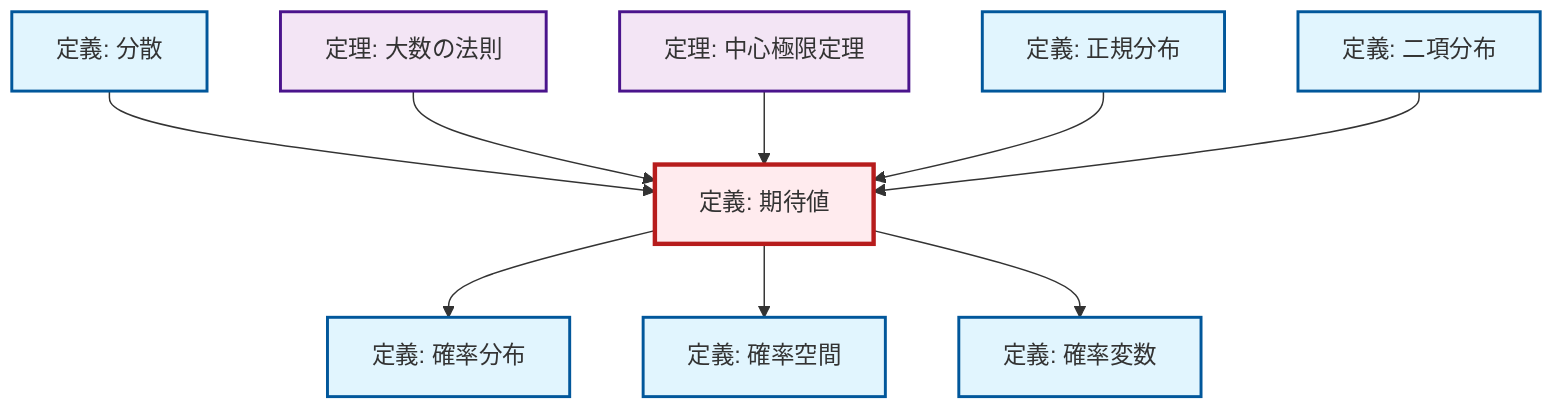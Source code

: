 graph TD
    classDef definition fill:#e1f5fe,stroke:#01579b,stroke-width:2px
    classDef theorem fill:#f3e5f5,stroke:#4a148c,stroke-width:2px
    classDef axiom fill:#fff3e0,stroke:#e65100,stroke-width:2px
    classDef example fill:#e8f5e9,stroke:#1b5e20,stroke-width:2px
    classDef current fill:#ffebee,stroke:#b71c1c,stroke-width:3px
    thm-central-limit["定理: 中心極限定理"]:::theorem
    def-probability-space["定義: 確率空間"]:::definition
    def-random-variable["定義: 確率変数"]:::definition
    def-expectation["定義: 期待値"]:::definition
    def-normal-distribution["定義: 正規分布"]:::definition
    thm-law-of-large-numbers["定理: 大数の法則"]:::theorem
    def-variance["定義: 分散"]:::definition
    def-binomial-distribution["定義: 二項分布"]:::definition
    def-probability-distribution["定義: 確率分布"]:::definition
    def-expectation --> def-probability-distribution
    def-expectation --> def-probability-space
    def-expectation --> def-random-variable
    def-variance --> def-expectation
    thm-law-of-large-numbers --> def-expectation
    thm-central-limit --> def-expectation
    def-normal-distribution --> def-expectation
    def-binomial-distribution --> def-expectation
    class def-expectation current